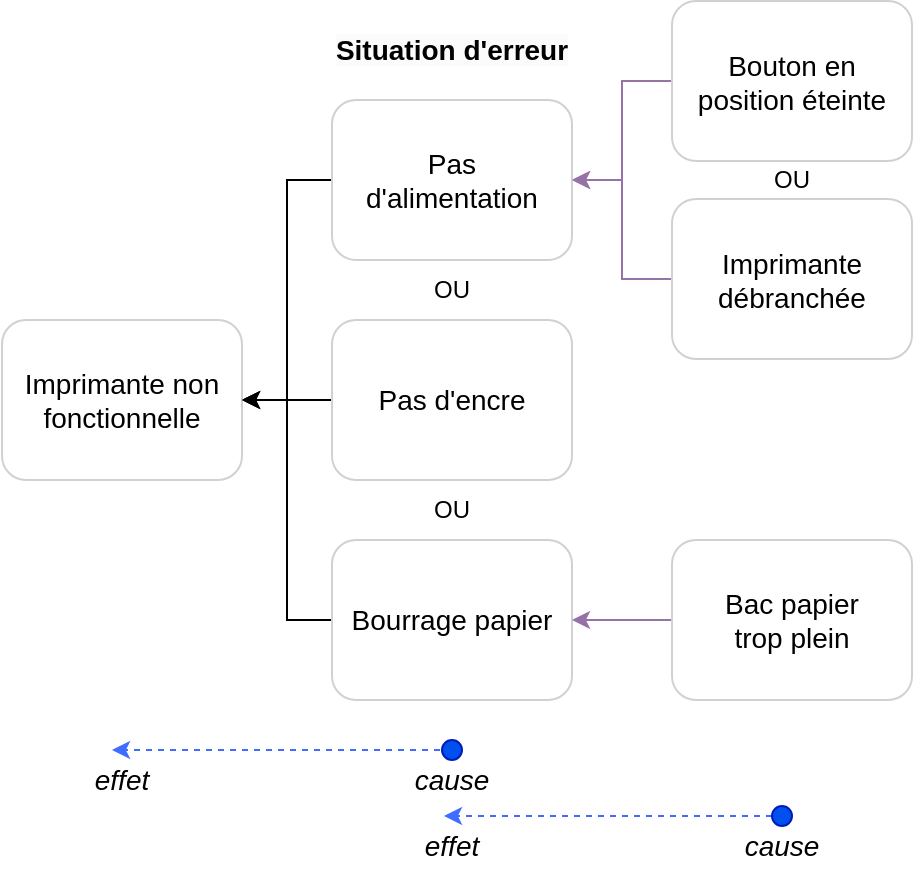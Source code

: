<mxfile version="20.8.10" type="device"><diagram name="Page-1" id="owdk_fDTeGE2eSKnvtXW"><mxGraphModel dx="901" dy="569" grid="1" gridSize="10" guides="1" tooltips="1" connect="1" arrows="1" fold="1" page="1" pageScale="1" pageWidth="827" pageHeight="1169" math="0" shadow="0"><root><mxCell id="0"/><mxCell id="1" parent="0"/><mxCell id="EbfuBpDb4Hbcs_i_9Q8B-1" style="edgeStyle=orthogonalEdgeStyle;rounded=0;orthogonalLoop=1;jettySize=auto;html=1;exitX=0;exitY=0.5;exitDx=0;exitDy=0;entryX=1;entryY=0.5;entryDx=0;entryDy=0;fillColor=#e1d5e7;strokeColor=#9673a6;" edge="1" parent="1" source="EbfuBpDb4Hbcs_i_9Q8B-2" target="EbfuBpDb4Hbcs_i_9Q8B-4"><mxGeometry relative="1" as="geometry"/></mxCell><mxCell id="EbfuBpDb4Hbcs_i_9Q8B-2" value="&lt;span style=&quot;font-size: 14px;&quot;&gt;Bouton en &lt;br&gt;position éteinte&lt;/span&gt;" style="rounded=1;whiteSpace=wrap;html=1;strokeColor=#D1D1D1;" vertex="1" parent="1"><mxGeometry x="500" y="190.5" width="120" height="80" as="geometry"/></mxCell><mxCell id="EbfuBpDb4Hbcs_i_9Q8B-22" style="edgeStyle=orthogonalEdgeStyle;rounded=0;orthogonalLoop=1;jettySize=auto;html=1;exitX=0;exitY=0.5;exitDx=0;exitDy=0;entryX=1;entryY=0.5;entryDx=0;entryDy=0;" edge="1" parent="1" source="EbfuBpDb4Hbcs_i_9Q8B-4" target="EbfuBpDb4Hbcs_i_9Q8B-5"><mxGeometry relative="1" as="geometry"/></mxCell><mxCell id="EbfuBpDb4Hbcs_i_9Q8B-4" value="&lt;font style=&quot;font-size: 14px;&quot;&gt;Pas &lt;br&gt;d'alimentation&lt;/font&gt;" style="rounded=1;whiteSpace=wrap;html=1;strokeColor=#D1D1D1;" vertex="1" parent="1"><mxGeometry x="330" y="240" width="120" height="80" as="geometry"/></mxCell><mxCell id="EbfuBpDb4Hbcs_i_9Q8B-5" value="&lt;span style=&quot;font-size: 14px;&quot;&gt;Imprimante non fonctionnelle&lt;/span&gt;" style="rounded=1;whiteSpace=wrap;html=1;strokeColor=#D1D1D1;" vertex="1" parent="1"><mxGeometry x="165" y="350" width="120" height="80" as="geometry"/></mxCell><mxCell id="EbfuBpDb4Hbcs_i_9Q8B-6" value="" style="endArrow=classic;html=1;rounded=0;fontSize=14;dashed=1;strokeWidth=1;strokeColor=#406CFF;" edge="1" parent="1"><mxGeometry width="50" height="50" relative="1" as="geometry"><mxPoint x="556" y="598.0" as="sourcePoint"/><mxPoint x="386" y="598.0" as="targetPoint"/></mxGeometry></mxCell><mxCell id="EbfuBpDb4Hbcs_i_9Q8B-7" value="&lt;i&gt;cause&lt;/i&gt;" style="text;html=1;strokeColor=none;fillColor=none;align=center;verticalAlign=middle;whiteSpace=wrap;rounded=0;fontSize=14;" vertex="1" parent="1"><mxGeometry x="525" y="598" width="60" height="30" as="geometry"/></mxCell><mxCell id="EbfuBpDb4Hbcs_i_9Q8B-8" value="&lt;i&gt;effet&lt;/i&gt;" style="text;html=1;strokeColor=none;fillColor=none;align=center;verticalAlign=middle;whiteSpace=wrap;rounded=0;fontSize=14;" vertex="1" parent="1"><mxGeometry x="360" y="598" width="60" height="30" as="geometry"/></mxCell><mxCell id="EbfuBpDb4Hbcs_i_9Q8B-9" value="" style="endArrow=classic;html=1;rounded=0;fontSize=14;dashed=1;strokeWidth=1;strokeColor=#406CFF;" edge="1" parent="1"><mxGeometry width="50" height="50" relative="1" as="geometry"><mxPoint x="390" y="565" as="sourcePoint"/><mxPoint x="220" y="565" as="targetPoint"/></mxGeometry></mxCell><mxCell id="EbfuBpDb4Hbcs_i_9Q8B-10" value="&lt;i&gt;cause&lt;/i&gt;" style="text;html=1;strokeColor=none;fillColor=none;align=center;verticalAlign=middle;whiteSpace=wrap;rounded=0;fontSize=14;" vertex="1" parent="1"><mxGeometry x="360" y="565" width="60" height="30" as="geometry"/></mxCell><mxCell id="EbfuBpDb4Hbcs_i_9Q8B-11" value="&lt;i&gt;effet&lt;/i&gt;" style="text;html=1;strokeColor=none;fillColor=none;align=center;verticalAlign=middle;whiteSpace=wrap;rounded=0;fontSize=14;" vertex="1" parent="1"><mxGeometry x="195" y="565" width="60" height="30" as="geometry"/></mxCell><mxCell id="EbfuBpDb4Hbcs_i_9Q8B-12" value="" style="ellipse;whiteSpace=wrap;html=1;aspect=fixed;strokeColor=#001DBC;fontSize=14;fillColor=#0050ef;fontColor=#ffffff;" vertex="1" parent="1"><mxGeometry x="385" y="560" width="10" height="10" as="geometry"/></mxCell><mxCell id="EbfuBpDb4Hbcs_i_9Q8B-13" value="" style="ellipse;whiteSpace=wrap;html=1;aspect=fixed;strokeColor=#001DBC;fontSize=14;fillColor=#0050ef;fontColor=#ffffff;" vertex="1" parent="1"><mxGeometry x="550" y="593" width="10" height="10" as="geometry"/></mxCell><mxCell id="EbfuBpDb4Hbcs_i_9Q8B-15" value="&lt;span style=&quot;color: rgb(0, 0, 0); font-family: Helvetica; font-size: 14px; font-style: normal; font-variant-ligatures: normal; font-variant-caps: normal; letter-spacing: normal; orphans: 2; text-indent: 0px; text-transform: none; widows: 2; word-spacing: 0px; -webkit-text-stroke-width: 0px; background-color: rgb(251, 251, 251); text-decoration-thickness: initial; text-decoration-style: initial; text-decoration-color: initial; float: none; display: inline !important;&quot;&gt;Situation d'erreur&lt;/span&gt;" style="text;whiteSpace=wrap;html=1;align=center;fontStyle=1" vertex="1" parent="1"><mxGeometry x="320" y="200" width="140" height="40" as="geometry"/></mxCell><mxCell id="EbfuBpDb4Hbcs_i_9Q8B-17" style="edgeStyle=orthogonalEdgeStyle;rounded=0;orthogonalLoop=1;jettySize=auto;html=1;exitX=0;exitY=0.5;exitDx=0;exitDy=0;entryX=1;entryY=0.5;entryDx=0;entryDy=0;" edge="1" parent="1" source="EbfuBpDb4Hbcs_i_9Q8B-16" target="EbfuBpDb4Hbcs_i_9Q8B-5"><mxGeometry relative="1" as="geometry"/></mxCell><mxCell id="EbfuBpDb4Hbcs_i_9Q8B-16" value="&lt;font style=&quot;font-size: 14px;&quot;&gt;Pas d'encre&lt;/font&gt;" style="rounded=1;whiteSpace=wrap;html=1;strokeColor=#D1D1D1;" vertex="1" parent="1"><mxGeometry x="330" y="350" width="120" height="80" as="geometry"/></mxCell><mxCell id="EbfuBpDb4Hbcs_i_9Q8B-18" value="OU" style="text;html=1;strokeColor=none;fillColor=none;align=center;verticalAlign=middle;whiteSpace=wrap;rounded=0;" vertex="1" parent="1"><mxGeometry x="360" y="320" width="60" height="30" as="geometry"/></mxCell><mxCell id="EbfuBpDb4Hbcs_i_9Q8B-21" style="edgeStyle=orthogonalEdgeStyle;rounded=0;orthogonalLoop=1;jettySize=auto;html=1;exitX=0;exitY=0.5;exitDx=0;exitDy=0;entryX=1;entryY=0.5;entryDx=0;entryDy=0;" edge="1" parent="1" source="EbfuBpDb4Hbcs_i_9Q8B-19" target="EbfuBpDb4Hbcs_i_9Q8B-5"><mxGeometry relative="1" as="geometry"/></mxCell><mxCell id="EbfuBpDb4Hbcs_i_9Q8B-19" value="&lt;font style=&quot;font-size: 14px;&quot;&gt;Bourrage papier&lt;/font&gt;" style="rounded=1;whiteSpace=wrap;html=1;strokeColor=#D1D1D1;" vertex="1" parent="1"><mxGeometry x="330" y="460" width="120" height="80" as="geometry"/></mxCell><mxCell id="EbfuBpDb4Hbcs_i_9Q8B-20" value="OU" style="text;html=1;strokeColor=none;fillColor=none;align=center;verticalAlign=middle;whiteSpace=wrap;rounded=0;" vertex="1" parent="1"><mxGeometry x="360" y="430" width="60" height="30" as="geometry"/></mxCell><mxCell id="EbfuBpDb4Hbcs_i_9Q8B-23" style="edgeStyle=orthogonalEdgeStyle;rounded=0;orthogonalLoop=1;jettySize=auto;html=1;exitX=0;exitY=0.5;exitDx=0;exitDy=0;entryX=1;entryY=0.5;entryDx=0;entryDy=0;fillColor=#e1d5e7;strokeColor=#9673a6;" edge="1" parent="1" source="EbfuBpDb4Hbcs_i_9Q8B-24"><mxGeometry relative="1" as="geometry"><mxPoint x="450" y="500" as="targetPoint"/></mxGeometry></mxCell><mxCell id="EbfuBpDb4Hbcs_i_9Q8B-24" value="&lt;font style=&quot;font-size: 14px;&quot;&gt;Bac papier &lt;br&gt;trop plein&lt;/font&gt;" style="rounded=1;whiteSpace=wrap;html=1;strokeColor=#D1D1D1;" vertex="1" parent="1"><mxGeometry x="500" y="460" width="120" height="80" as="geometry"/></mxCell><mxCell id="EbfuBpDb4Hbcs_i_9Q8B-27" style="edgeStyle=orthogonalEdgeStyle;rounded=0;orthogonalLoop=1;jettySize=auto;html=1;exitX=0;exitY=0.5;exitDx=0;exitDy=0;entryX=1;entryY=0.5;entryDx=0;entryDy=0;fillColor=#e1d5e7;strokeColor=#9673a6;" edge="1" parent="1" source="EbfuBpDb4Hbcs_i_9Q8B-25" target="EbfuBpDb4Hbcs_i_9Q8B-4"><mxGeometry relative="1" as="geometry"/></mxCell><mxCell id="EbfuBpDb4Hbcs_i_9Q8B-25" value="&lt;span style=&quot;font-size: 14px;&quot;&gt;Imprimante débranchée&lt;/span&gt;" style="rounded=1;whiteSpace=wrap;html=1;strokeColor=#D1D1D1;" vertex="1" parent="1"><mxGeometry x="500" y="289.5" width="120" height="80" as="geometry"/></mxCell><mxCell id="EbfuBpDb4Hbcs_i_9Q8B-28" value="OU" style="text;html=1;strokeColor=none;fillColor=none;align=center;verticalAlign=middle;whiteSpace=wrap;rounded=0;" vertex="1" parent="1"><mxGeometry x="530" y="264.5" width="60" height="30" as="geometry"/></mxCell></root></mxGraphModel></diagram></mxfile>